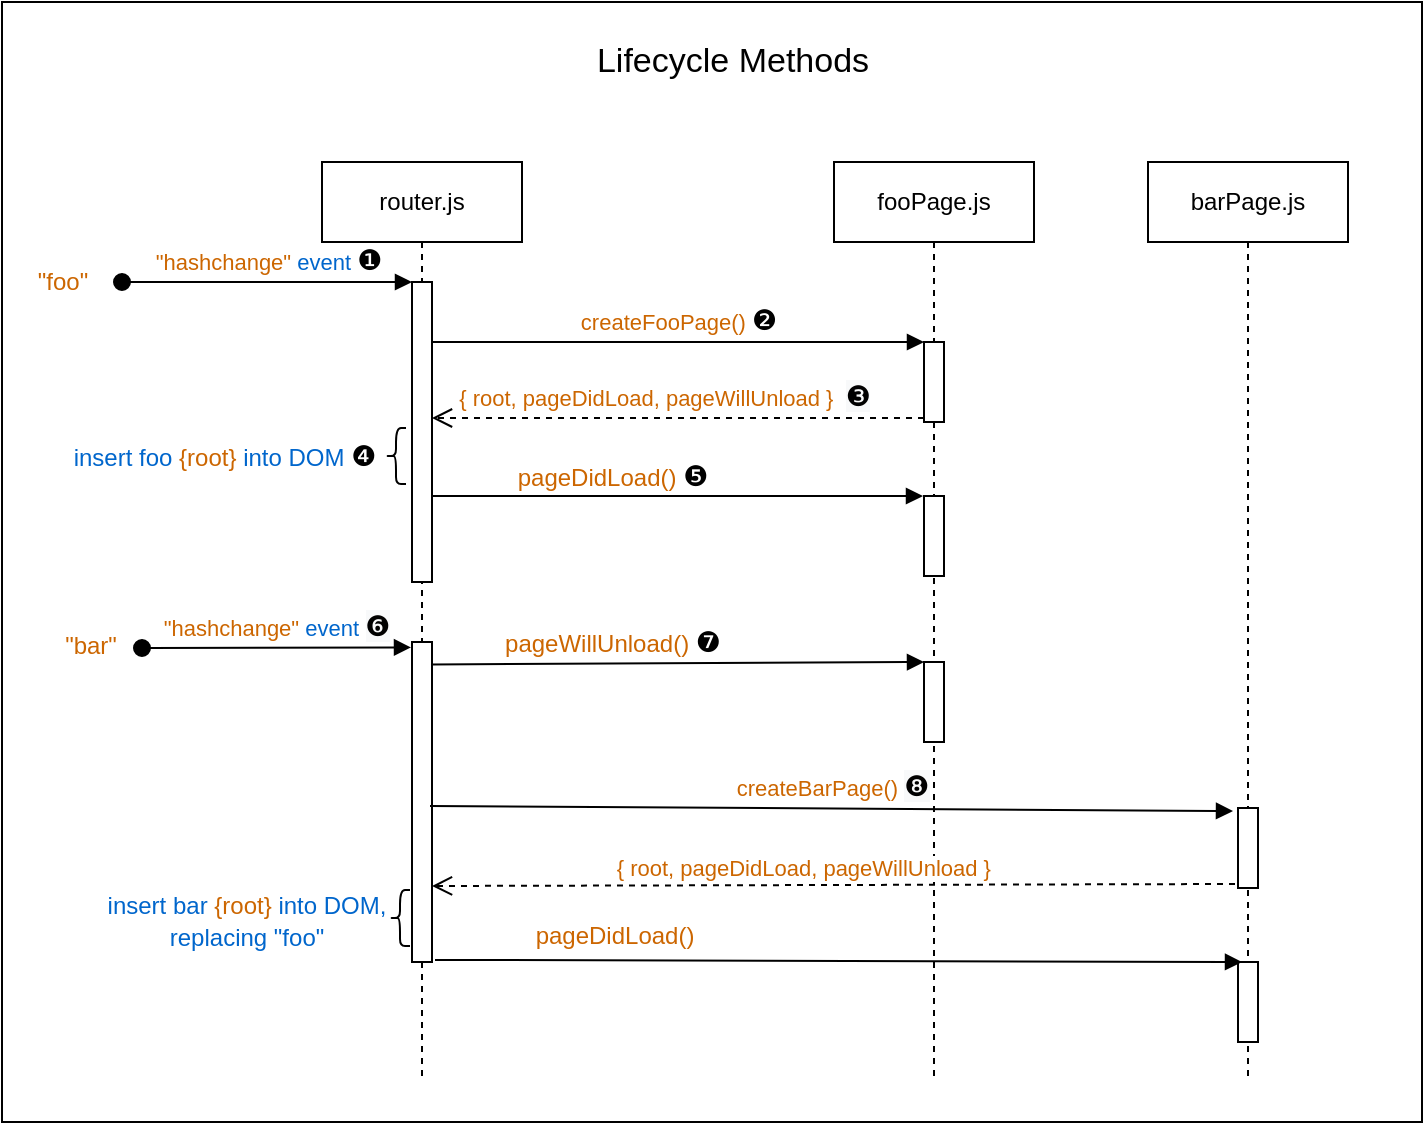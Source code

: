 <mxfile version="18.0.1" type="device"><diagram id="9hAw5wtbVw38DbTJ8otg" name="Page-1"><mxGraphModel dx="1031" dy="609" grid="1" gridSize="10" guides="1" tooltips="1" connect="1" arrows="1" fold="1" page="1" pageScale="1" pageWidth="1169" pageHeight="827" math="0" shadow="0"><root><mxCell id="0"/><mxCell id="1" parent="0"/><mxCell id="uAoJ8cASGbDVtTthDoMe-63" value="" style="rounded=0;whiteSpace=wrap;html=1;fontColor=#CC6600;" vertex="1" parent="1"><mxGeometry x="270" y="150" width="710" height="560" as="geometry"/></mxCell><mxCell id="uAoJ8cASGbDVtTthDoMe-2" value="&lt;font color=&quot;#cc6600&quot;&gt;&quot;hashchange&quot;&lt;/font&gt; &lt;font color=&quot;#0066cc&quot;&gt;event&amp;nbsp;&lt;/font&gt;&lt;span style=&quot;font-size: 14px;&quot;&gt;❶&lt;/span&gt;" style="html=1;verticalAlign=bottom;startArrow=oval;startFill=1;endArrow=block;startSize=8;rounded=0;entryX=0;entryY=0;entryDx=0;entryDy=0;entryPerimeter=0;" edge="1" parent="1" target="uAoJ8cASGbDVtTthDoMe-4"><mxGeometry width="60" relative="1" as="geometry"><mxPoint x="330" y="290" as="sourcePoint"/><mxPoint x="470" y="290" as="targetPoint"/></mxGeometry></mxCell><mxCell id="uAoJ8cASGbDVtTthDoMe-3" value="router.js" style="shape=umlLifeline;perimeter=lifelinePerimeter;whiteSpace=wrap;html=1;container=1;collapsible=0;recursiveResize=0;outlineConnect=0;" vertex="1" parent="1"><mxGeometry x="430" y="230" width="100" height="460" as="geometry"/></mxCell><mxCell id="uAoJ8cASGbDVtTthDoMe-4" value="" style="html=1;points=[];perimeter=orthogonalPerimeter;" vertex="1" parent="uAoJ8cASGbDVtTthDoMe-3"><mxGeometry x="45" y="60" width="10" height="150" as="geometry"/></mxCell><mxCell id="uAoJ8cASGbDVtTthDoMe-49" value="" style="html=1;points=[];perimeter=orthogonalPerimeter;" vertex="1" parent="uAoJ8cASGbDVtTthDoMe-3"><mxGeometry x="45" y="240" width="10" height="160" as="geometry"/></mxCell><mxCell id="uAoJ8cASGbDVtTthDoMe-5" value="fooPage.js" style="shape=umlLifeline;perimeter=lifelinePerimeter;whiteSpace=wrap;html=1;container=1;collapsible=0;recursiveResize=0;outlineConnect=0;" vertex="1" parent="1"><mxGeometry x="686" y="230" width="100" height="460" as="geometry"/></mxCell><mxCell id="uAoJ8cASGbDVtTthDoMe-10" value="" style="html=1;points=[];perimeter=orthogonalPerimeter;" vertex="1" parent="uAoJ8cASGbDVtTthDoMe-5"><mxGeometry x="45" y="90" width="10" height="40" as="geometry"/></mxCell><mxCell id="uAoJ8cASGbDVtTthDoMe-35" value="" style="html=1;points=[];perimeter=orthogonalPerimeter;" vertex="1" parent="uAoJ8cASGbDVtTthDoMe-5"><mxGeometry x="45" y="167" width="10" height="40" as="geometry"/></mxCell><mxCell id="uAoJ8cASGbDVtTthDoMe-50" value="" style="html=1;points=[];perimeter=orthogonalPerimeter;" vertex="1" parent="uAoJ8cASGbDVtTthDoMe-5"><mxGeometry x="45" y="250" width="10" height="40" as="geometry"/></mxCell><mxCell id="uAoJ8cASGbDVtTthDoMe-21" value="&lt;font color=&quot;#cc6600&quot;&gt;createFooPage()&amp;nbsp;&lt;/font&gt;&lt;span style=&quot;font-size: 14px;&quot;&gt;❷&lt;/span&gt;" style="html=1;verticalAlign=bottom;endArrow=block;entryX=0;entryY=0;rounded=0;" edge="1" parent="1" source="uAoJ8cASGbDVtTthDoMe-4" target="uAoJ8cASGbDVtTthDoMe-10"><mxGeometry relative="1" as="geometry"><mxPoint x="500" y="310" as="sourcePoint"/></mxGeometry></mxCell><mxCell id="uAoJ8cASGbDVtTthDoMe-22" value="&lt;font color=&quot;#cc6600&quot;&gt;{ root, pageDidLoad, pageWillUnload }&amp;nbsp;&amp;nbsp;&lt;/font&gt;&lt;span style=&quot;font-size: 14px; background-color: rgb(248, 249, 250);&quot;&gt;❸&lt;/span&gt;" style="html=1;verticalAlign=bottom;endArrow=open;dashed=1;endSize=8;exitX=0;exitY=0.95;rounded=0;" edge="1" parent="1" source="uAoJ8cASGbDVtTthDoMe-10" target="uAoJ8cASGbDVtTthDoMe-4"><mxGeometry x="0.056" relative="1" as="geometry"><mxPoint x="500" y="386" as="targetPoint"/><mxPoint as="offset"/></mxGeometry></mxCell><mxCell id="uAoJ8cASGbDVtTthDoMe-27" value="&lt;font color=&quot;#0066cc&quot;&gt;insert foo&amp;nbsp;&lt;/font&gt;&lt;font color=&quot;#cc6600&quot;&gt;{root}&lt;/font&gt;&lt;font color=&quot;#0066cc&quot;&gt; into DOM&amp;nbsp;&lt;/font&gt;&lt;span style=&quot;font-size: 14px; background-color: rgb(255, 255, 255);&quot;&gt;❹&lt;/span&gt;&lt;span style=&quot;font-size: 14px;&quot;&gt;&lt;br&gt;&lt;/span&gt;" style="text;html=1;resizable=0;autosize=1;align=center;verticalAlign=middle;points=[];fillColor=none;strokeColor=none;rounded=0;" vertex="1" parent="1"><mxGeometry x="296" y="367" width="170" height="20" as="geometry"/></mxCell><mxCell id="uAoJ8cASGbDVtTthDoMe-28" value="&lt;font style=&quot;font-size: 17px;&quot; color=&quot;#000000&quot;&gt;Lifecycle Methods&lt;/font&gt;" style="text;html=1;resizable=0;autosize=1;align=center;verticalAlign=middle;points=[];fillColor=none;strokeColor=none;rounded=0;fontFamily=Helvetica;fontSize=14;fontColor=#CC6600;" vertex="1" parent="1"><mxGeometry x="560" y="170" width="150" height="20" as="geometry"/></mxCell><mxCell id="uAoJ8cASGbDVtTthDoMe-34" value="" style="shape=curlyBracket;whiteSpace=wrap;html=1;rounded=1;fontColor=#CC6600;" vertex="1" parent="1"><mxGeometry x="462" y="363" width="10" height="28" as="geometry"/></mxCell><mxCell id="uAoJ8cASGbDVtTthDoMe-40" value="" style="html=1;verticalAlign=bottom;labelBackgroundColor=none;endArrow=block;endFill=1;rounded=0;entryX=-0.05;entryY=0;entryDx=0;entryDy=0;entryPerimeter=0;" edge="1" parent="1" source="uAoJ8cASGbDVtTthDoMe-4" target="uAoJ8cASGbDVtTthDoMe-35"><mxGeometry width="160" relative="1" as="geometry"><mxPoint x="485" y="410" as="sourcePoint"/><mxPoint x="660" y="410" as="targetPoint"/></mxGeometry></mxCell><mxCell id="uAoJ8cASGbDVtTthDoMe-41" value="&lt;font color=&quot;#cc6600&quot;&gt;pageDidLoad()&amp;nbsp;&lt;/font&gt;&lt;span style=&quot;font-size: 14px; background-color: rgb(255, 255, 255);&quot;&gt;❺&lt;/span&gt;" style="text;html=1;resizable=0;autosize=1;align=center;verticalAlign=middle;points=[];fillColor=none;strokeColor=none;rounded=0;" vertex="1" parent="1"><mxGeometry x="520" y="377" width="110" height="20" as="geometry"/></mxCell><mxCell id="uAoJ8cASGbDVtTthDoMe-42" value="barPage.js" style="shape=umlLifeline;perimeter=lifelinePerimeter;whiteSpace=wrap;html=1;container=1;collapsible=0;recursiveResize=0;outlineConnect=0;" vertex="1" parent="1"><mxGeometry x="843" y="230" width="100" height="460" as="geometry"/></mxCell><mxCell id="uAoJ8cASGbDVtTthDoMe-44" value="" style="html=1;points=[];perimeter=orthogonalPerimeter;" vertex="1" parent="uAoJ8cASGbDVtTthDoMe-42"><mxGeometry x="45" y="400" width="10" height="40" as="geometry"/></mxCell><mxCell id="uAoJ8cASGbDVtTthDoMe-55" value="" style="html=1;points=[];perimeter=orthogonalPerimeter;" vertex="1" parent="uAoJ8cASGbDVtTthDoMe-42"><mxGeometry x="45" y="323" width="10" height="40" as="geometry"/></mxCell><mxCell id="uAoJ8cASGbDVtTthDoMe-45" value="&quot;foo&quot;" style="text;html=1;resizable=0;autosize=1;align=center;verticalAlign=middle;points=[];fillColor=none;strokeColor=none;rounded=0;fontColor=#CC6600;" vertex="1" parent="1"><mxGeometry x="280" y="280" width="40" height="20" as="geometry"/></mxCell><mxCell id="uAoJ8cASGbDVtTthDoMe-46" value="&lt;font color=&quot;#cc6600&quot;&gt;&quot;hashchange&quot;&lt;/font&gt; &lt;font color=&quot;#0066cc&quot;&gt;event&amp;nbsp;&lt;/font&gt;&lt;span style=&quot;font-size: 14px; background-color: rgb(248, 249, 250);&quot;&gt;❻&lt;/span&gt;" style="html=1;verticalAlign=bottom;startArrow=oval;startFill=1;endArrow=block;startSize=8;rounded=0;entryX=-0.05;entryY=0.017;entryDx=0;entryDy=0;entryPerimeter=0;" edge="1" parent="1" target="uAoJ8cASGbDVtTthDoMe-49"><mxGeometry width="60" relative="1" as="geometry"><mxPoint x="340" y="473" as="sourcePoint"/><mxPoint x="474" y="471" as="targetPoint"/></mxGeometry></mxCell><mxCell id="uAoJ8cASGbDVtTthDoMe-47" value="&quot;bar&quot;" style="text;html=1;resizable=0;autosize=1;align=center;verticalAlign=middle;points=[];fillColor=none;strokeColor=none;rounded=0;fontColor=#CC6600;" vertex="1" parent="1"><mxGeometry x="294" y="462" width="40" height="20" as="geometry"/></mxCell><mxCell id="uAoJ8cASGbDVtTthDoMe-51" value="" style="html=1;verticalAlign=bottom;labelBackgroundColor=none;endArrow=block;endFill=1;rounded=0;entryX=0;entryY=0;entryDx=0;entryDy=0;entryPerimeter=0;exitX=0.95;exitY=0.07;exitDx=0;exitDy=0;exitPerimeter=0;" edge="1" parent="1" source="uAoJ8cASGbDVtTthDoMe-49" target="uAoJ8cASGbDVtTthDoMe-50"><mxGeometry width="160" relative="1" as="geometry"><mxPoint x="485" y="480" as="sourcePoint"/><mxPoint x="664.5" y="480" as="targetPoint"/></mxGeometry></mxCell><mxCell id="uAoJ8cASGbDVtTthDoMe-52" value="&lt;font color=&quot;#cc6600&quot;&gt;pageWillUnload()&amp;nbsp;&lt;/font&gt;&lt;span style=&quot;font-size: 14px; background-color: rgb(255, 255, 255);&quot;&gt;❼&lt;/span&gt;" style="text;html=1;resizable=0;autosize=1;align=center;verticalAlign=middle;points=[];fillColor=none;strokeColor=none;rounded=0;" vertex="1" parent="1"><mxGeometry x="515" y="460" width="120" height="20" as="geometry"/></mxCell><mxCell id="uAoJ8cASGbDVtTthDoMe-54" value="&lt;font color=&quot;#cc6600&quot;&gt;createBarPage()&amp;nbsp;&lt;/font&gt;&lt;span style=&quot;font-size: 14px; background-color: rgb(248, 249, 250);&quot;&gt;❽&lt;/span&gt;" style="html=1;verticalAlign=bottom;endArrow=block;rounded=0;exitX=0.9;exitY=0.46;exitDx=0;exitDy=0;exitPerimeter=0;entryX=-0.25;entryY=0.038;entryDx=0;entryDy=0;entryPerimeter=0;" edge="1" parent="1" target="uAoJ8cASGbDVtTthDoMe-55"><mxGeometry relative="1" as="geometry"><mxPoint x="484" y="552" as="sourcePoint"/><mxPoint x="845.5" y="553" as="targetPoint"/></mxGeometry></mxCell><mxCell id="uAoJ8cASGbDVtTthDoMe-56" value="&lt;font color=&quot;#cc6600&quot;&gt;{ root, pageDidLoad, pageWillUnload }&amp;nbsp;&amp;nbsp;&lt;/font&gt;&lt;font color=&quot;#cc6600&quot;&gt;&amp;nbsp;&lt;/font&gt;" style="html=1;verticalAlign=bottom;endArrow=open;dashed=1;endSize=8;rounded=0;exitX=-0.15;exitY=0.95;exitDx=0;exitDy=0;exitPerimeter=0;" edge="1" parent="1" source="uAoJ8cASGbDVtTthDoMe-55"><mxGeometry x="0.056" relative="1" as="geometry"><mxPoint x="485" y="592" as="targetPoint"/><mxPoint as="offset"/><mxPoint x="880" y="592" as="sourcePoint"/></mxGeometry></mxCell><mxCell id="uAoJ8cASGbDVtTthDoMe-57" value="&lt;font color=&quot;#0066cc&quot;&gt;insert bar&amp;nbsp;&lt;/font&gt;&lt;font color=&quot;#cc6600&quot;&gt;{root}&lt;/font&gt;&lt;font color=&quot;#0066cc&quot;&gt; into DOM,&lt;br&gt;replacing &quot;foo&quot;&lt;/font&gt;&lt;span style=&quot;font-size: 14px;&quot;&gt;&lt;br&gt;&lt;/span&gt;" style="text;html=1;resizable=0;autosize=1;align=center;verticalAlign=middle;points=[];fillColor=none;strokeColor=none;rounded=0;" vertex="1" parent="1"><mxGeometry x="317" y="595" width="150" height="30" as="geometry"/></mxCell><mxCell id="uAoJ8cASGbDVtTthDoMe-58" value="" style="shape=curlyBracket;whiteSpace=wrap;html=1;rounded=1;fontColor=#CC6600;" vertex="1" parent="1"><mxGeometry x="464" y="594" width="10" height="28" as="geometry"/></mxCell><mxCell id="uAoJ8cASGbDVtTthDoMe-59" value="" style="html=1;verticalAlign=bottom;labelBackgroundColor=none;endArrow=block;endFill=1;rounded=0;entryX=0.2;entryY=0;entryDx=0;entryDy=0;entryPerimeter=0;exitX=1.15;exitY=0.973;exitDx=0;exitDy=0;exitPerimeter=0;" edge="1" parent="1" target="uAoJ8cASGbDVtTthDoMe-44"><mxGeometry width="160" relative="1" as="geometry"><mxPoint x="486.5" y="628.95" as="sourcePoint"/><mxPoint x="845" y="630" as="targetPoint"/></mxGeometry></mxCell><mxCell id="uAoJ8cASGbDVtTthDoMe-60" value="&lt;font color=&quot;#cc6600&quot;&gt;pageDidLoad()&lt;/font&gt;" style="text;html=1;resizable=0;autosize=1;align=center;verticalAlign=middle;points=[];fillColor=none;strokeColor=none;rounded=0;" vertex="1" parent="1"><mxGeometry x="531" y="607" width="90" height="20" as="geometry"/></mxCell></root></mxGraphModel></diagram></mxfile>